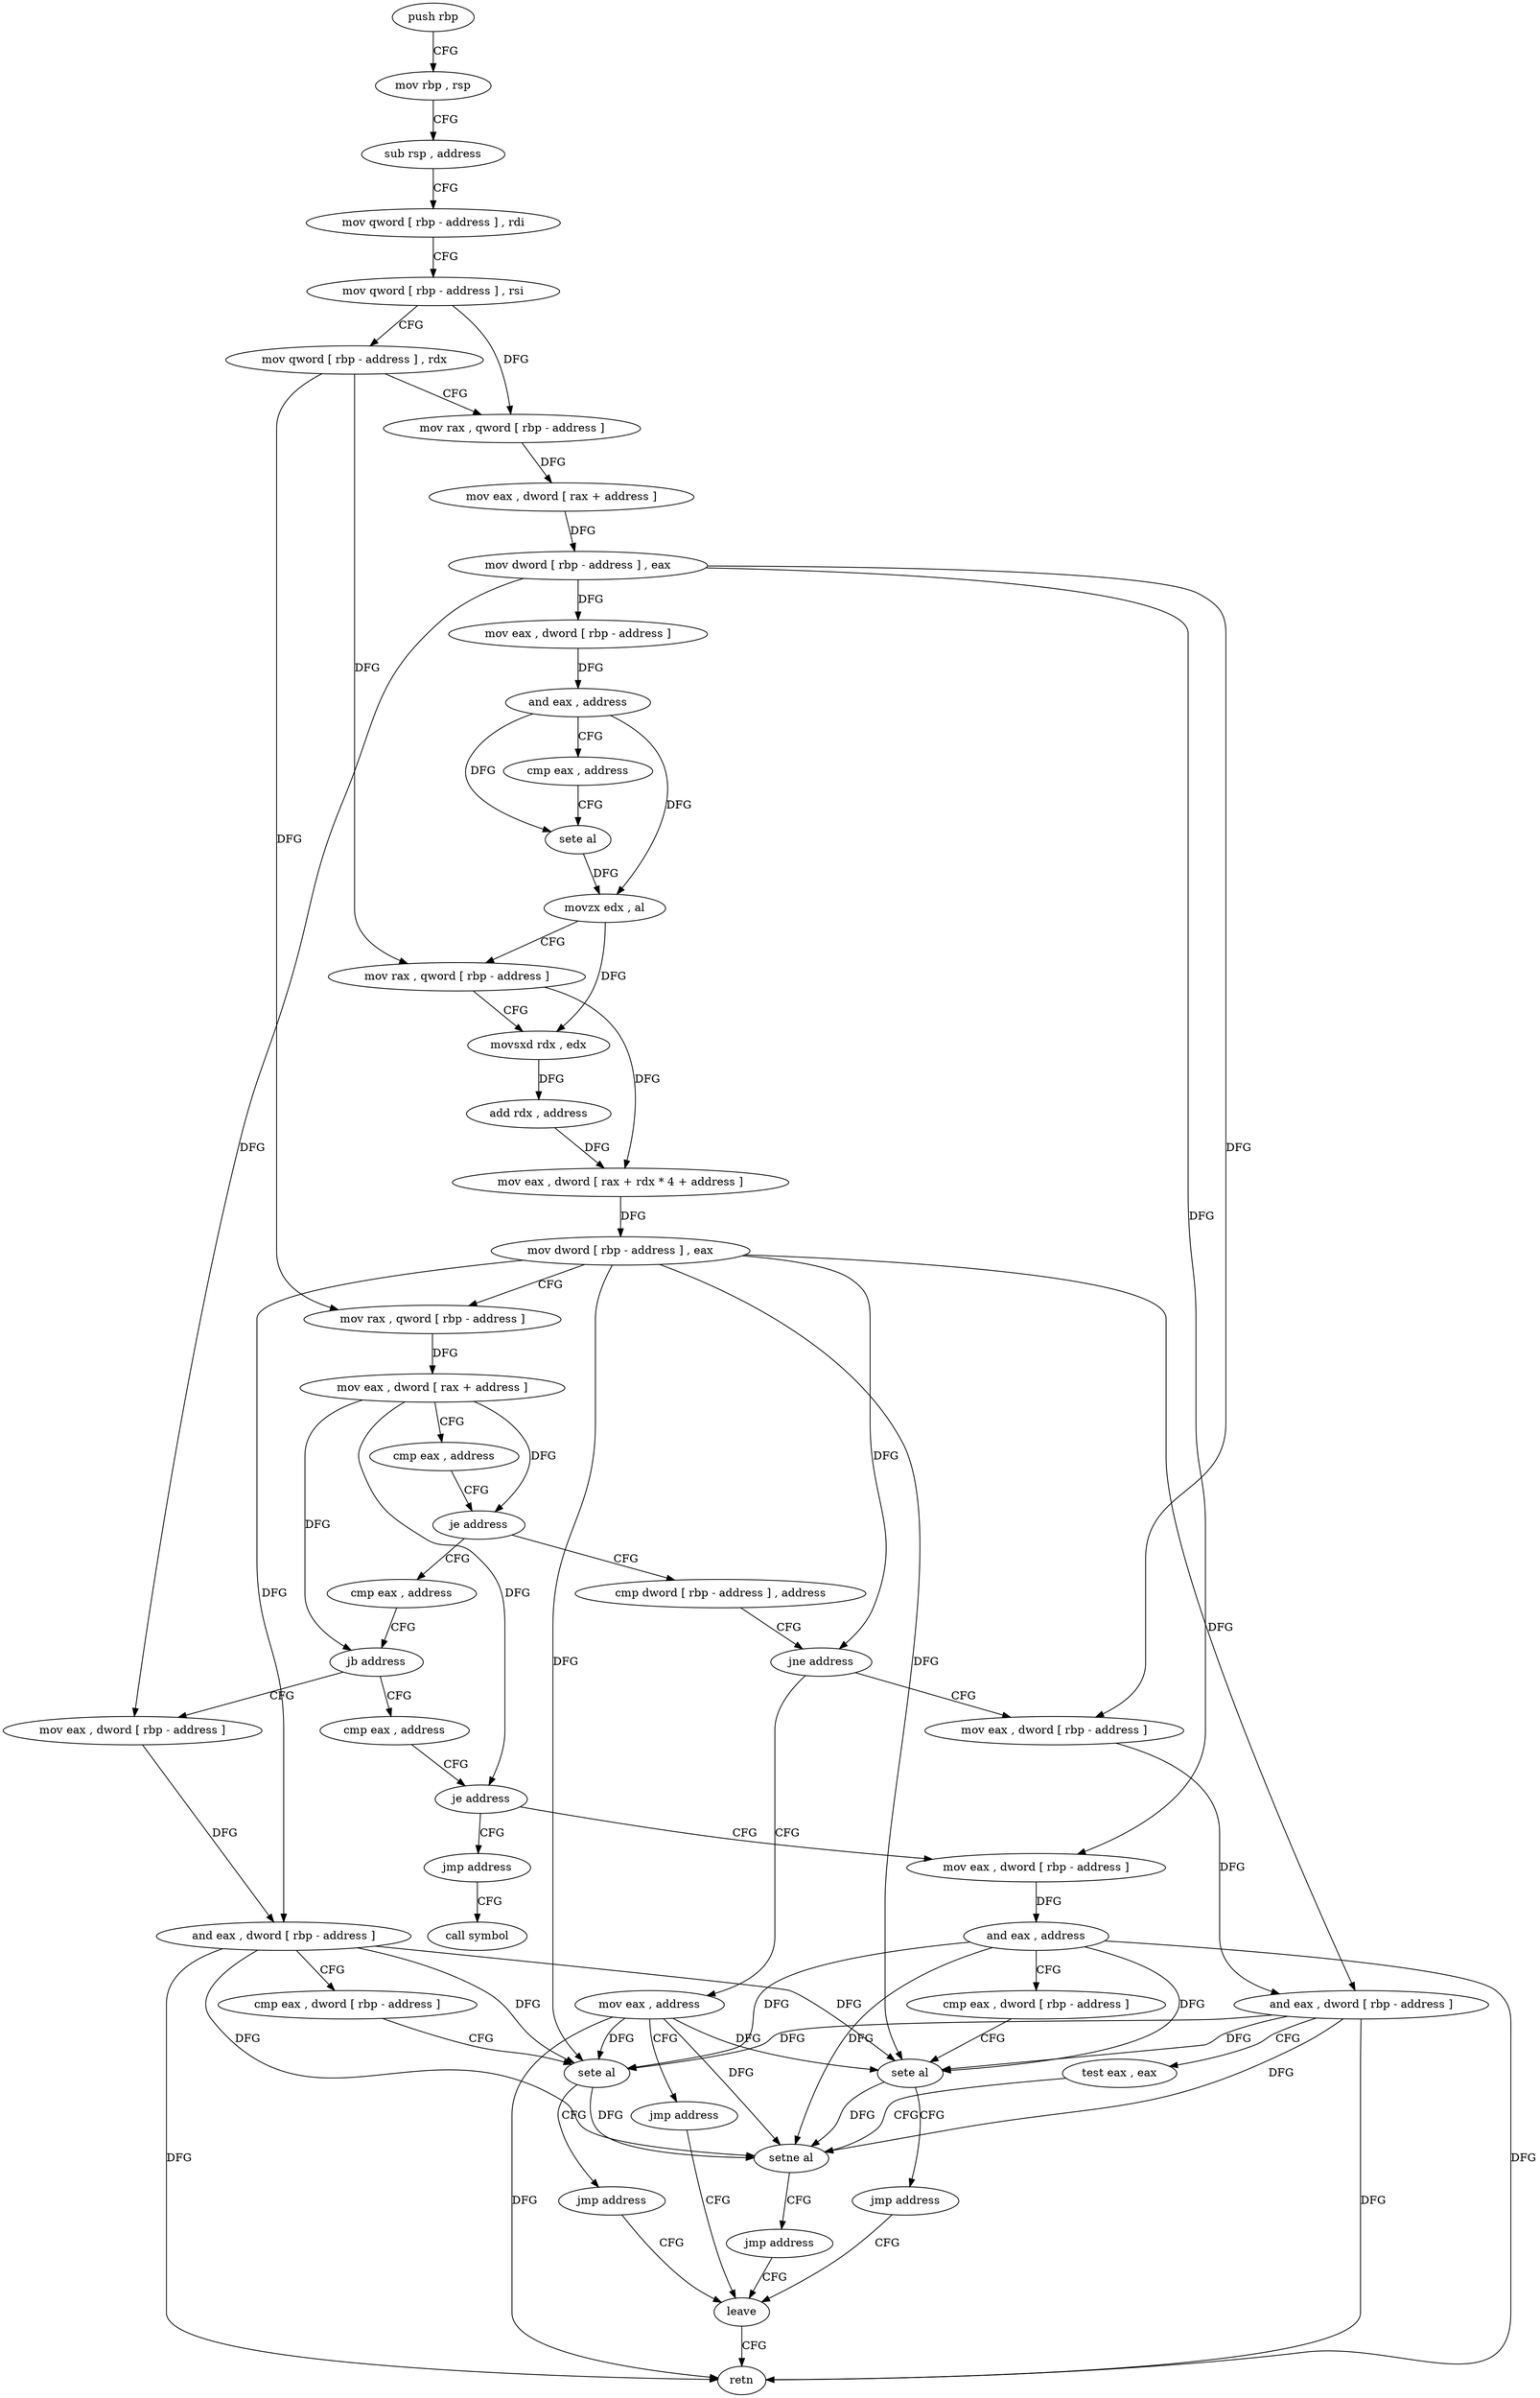 digraph "func" {
"4219066" [label = "push rbp" ]
"4219067" [label = "mov rbp , rsp" ]
"4219070" [label = "sub rsp , address" ]
"4219074" [label = "mov qword [ rbp - address ] , rdi" ]
"4219078" [label = "mov qword [ rbp - address ] , rsi" ]
"4219082" [label = "mov qword [ rbp - address ] , rdx" ]
"4219086" [label = "mov rax , qword [ rbp - address ]" ]
"4219090" [label = "mov eax , dword [ rax + address ]" ]
"4219093" [label = "mov dword [ rbp - address ] , eax" ]
"4219096" [label = "mov eax , dword [ rbp - address ]" ]
"4219099" [label = "and eax , address" ]
"4219104" [label = "cmp eax , address" ]
"4219109" [label = "sete al" ]
"4219112" [label = "movzx edx , al" ]
"4219115" [label = "mov rax , qword [ rbp - address ]" ]
"4219119" [label = "movsxd rdx , edx" ]
"4219122" [label = "add rdx , address" ]
"4219126" [label = "mov eax , dword [ rax + rdx * 4 + address ]" ]
"4219130" [label = "mov dword [ rbp - address ] , eax" ]
"4219133" [label = "mov rax , qword [ rbp - address ]" ]
"4219137" [label = "mov eax , dword [ rax + address ]" ]
"4219140" [label = "cmp eax , address" ]
"4219143" [label = "je address" ]
"4219171" [label = "cmp dword [ rbp - address ] , address" ]
"4219145" [label = "cmp eax , address" ]
"4219175" [label = "jne address" ]
"4219184" [label = "mov eax , dword [ rbp - address ]" ]
"4219177" [label = "mov eax , address" ]
"4219148" [label = "jb address" ]
"4219157" [label = "mov eax , dword [ rbp - address ]" ]
"4219150" [label = "cmp eax , address" ]
"4219187" [label = "and eax , dword [ rbp - address ]" ]
"4219190" [label = "test eax , eax" ]
"4219192" [label = "setne al" ]
"4219195" [label = "jmp address" ]
"4219218" [label = "leave" ]
"4219182" [label = "jmp address" ]
"4219160" [label = "and eax , dword [ rbp - address ]" ]
"4219163" [label = "cmp eax , dword [ rbp - address ]" ]
"4219166" [label = "sete al" ]
"4219169" [label = "jmp address" ]
"4219153" [label = "je address" ]
"4219197" [label = "mov eax , dword [ rbp - address ]" ]
"4219155" [label = "jmp address" ]
"4219219" [label = "retn" ]
"4219200" [label = "and eax , address" ]
"4219205" [label = "cmp eax , dword [ rbp - address ]" ]
"4219208" [label = "sete al" ]
"4219211" [label = "jmp address" ]
"4219213" [label = "call symbol" ]
"4219066" -> "4219067" [ label = "CFG" ]
"4219067" -> "4219070" [ label = "CFG" ]
"4219070" -> "4219074" [ label = "CFG" ]
"4219074" -> "4219078" [ label = "CFG" ]
"4219078" -> "4219082" [ label = "CFG" ]
"4219078" -> "4219086" [ label = "DFG" ]
"4219082" -> "4219086" [ label = "CFG" ]
"4219082" -> "4219115" [ label = "DFG" ]
"4219082" -> "4219133" [ label = "DFG" ]
"4219086" -> "4219090" [ label = "DFG" ]
"4219090" -> "4219093" [ label = "DFG" ]
"4219093" -> "4219096" [ label = "DFG" ]
"4219093" -> "4219184" [ label = "DFG" ]
"4219093" -> "4219157" [ label = "DFG" ]
"4219093" -> "4219197" [ label = "DFG" ]
"4219096" -> "4219099" [ label = "DFG" ]
"4219099" -> "4219104" [ label = "CFG" ]
"4219099" -> "4219109" [ label = "DFG" ]
"4219099" -> "4219112" [ label = "DFG" ]
"4219104" -> "4219109" [ label = "CFG" ]
"4219109" -> "4219112" [ label = "DFG" ]
"4219112" -> "4219115" [ label = "CFG" ]
"4219112" -> "4219119" [ label = "DFG" ]
"4219115" -> "4219119" [ label = "CFG" ]
"4219115" -> "4219126" [ label = "DFG" ]
"4219119" -> "4219122" [ label = "DFG" ]
"4219122" -> "4219126" [ label = "DFG" ]
"4219126" -> "4219130" [ label = "DFG" ]
"4219130" -> "4219133" [ label = "CFG" ]
"4219130" -> "4219175" [ label = "DFG" ]
"4219130" -> "4219187" [ label = "DFG" ]
"4219130" -> "4219160" [ label = "DFG" ]
"4219130" -> "4219166" [ label = "DFG" ]
"4219130" -> "4219208" [ label = "DFG" ]
"4219133" -> "4219137" [ label = "DFG" ]
"4219137" -> "4219140" [ label = "CFG" ]
"4219137" -> "4219143" [ label = "DFG" ]
"4219137" -> "4219148" [ label = "DFG" ]
"4219137" -> "4219153" [ label = "DFG" ]
"4219140" -> "4219143" [ label = "CFG" ]
"4219143" -> "4219171" [ label = "CFG" ]
"4219143" -> "4219145" [ label = "CFG" ]
"4219171" -> "4219175" [ label = "CFG" ]
"4219145" -> "4219148" [ label = "CFG" ]
"4219175" -> "4219184" [ label = "CFG" ]
"4219175" -> "4219177" [ label = "CFG" ]
"4219184" -> "4219187" [ label = "DFG" ]
"4219177" -> "4219182" [ label = "CFG" ]
"4219177" -> "4219192" [ label = "DFG" ]
"4219177" -> "4219166" [ label = "DFG" ]
"4219177" -> "4219219" [ label = "DFG" ]
"4219177" -> "4219208" [ label = "DFG" ]
"4219148" -> "4219157" [ label = "CFG" ]
"4219148" -> "4219150" [ label = "CFG" ]
"4219157" -> "4219160" [ label = "DFG" ]
"4219150" -> "4219153" [ label = "CFG" ]
"4219187" -> "4219190" [ label = "CFG" ]
"4219187" -> "4219192" [ label = "DFG" ]
"4219187" -> "4219166" [ label = "DFG" ]
"4219187" -> "4219219" [ label = "DFG" ]
"4219187" -> "4219208" [ label = "DFG" ]
"4219190" -> "4219192" [ label = "CFG" ]
"4219192" -> "4219195" [ label = "CFG" ]
"4219195" -> "4219218" [ label = "CFG" ]
"4219218" -> "4219219" [ label = "CFG" ]
"4219182" -> "4219218" [ label = "CFG" ]
"4219160" -> "4219163" [ label = "CFG" ]
"4219160" -> "4219192" [ label = "DFG" ]
"4219160" -> "4219166" [ label = "DFG" ]
"4219160" -> "4219219" [ label = "DFG" ]
"4219160" -> "4219208" [ label = "DFG" ]
"4219163" -> "4219166" [ label = "CFG" ]
"4219166" -> "4219169" [ label = "CFG" ]
"4219166" -> "4219192" [ label = "DFG" ]
"4219169" -> "4219218" [ label = "CFG" ]
"4219153" -> "4219197" [ label = "CFG" ]
"4219153" -> "4219155" [ label = "CFG" ]
"4219197" -> "4219200" [ label = "DFG" ]
"4219155" -> "4219213" [ label = "CFG" ]
"4219200" -> "4219205" [ label = "CFG" ]
"4219200" -> "4219192" [ label = "DFG" ]
"4219200" -> "4219166" [ label = "DFG" ]
"4219200" -> "4219219" [ label = "DFG" ]
"4219200" -> "4219208" [ label = "DFG" ]
"4219205" -> "4219208" [ label = "CFG" ]
"4219208" -> "4219211" [ label = "CFG" ]
"4219208" -> "4219192" [ label = "DFG" ]
"4219211" -> "4219218" [ label = "CFG" ]
}
